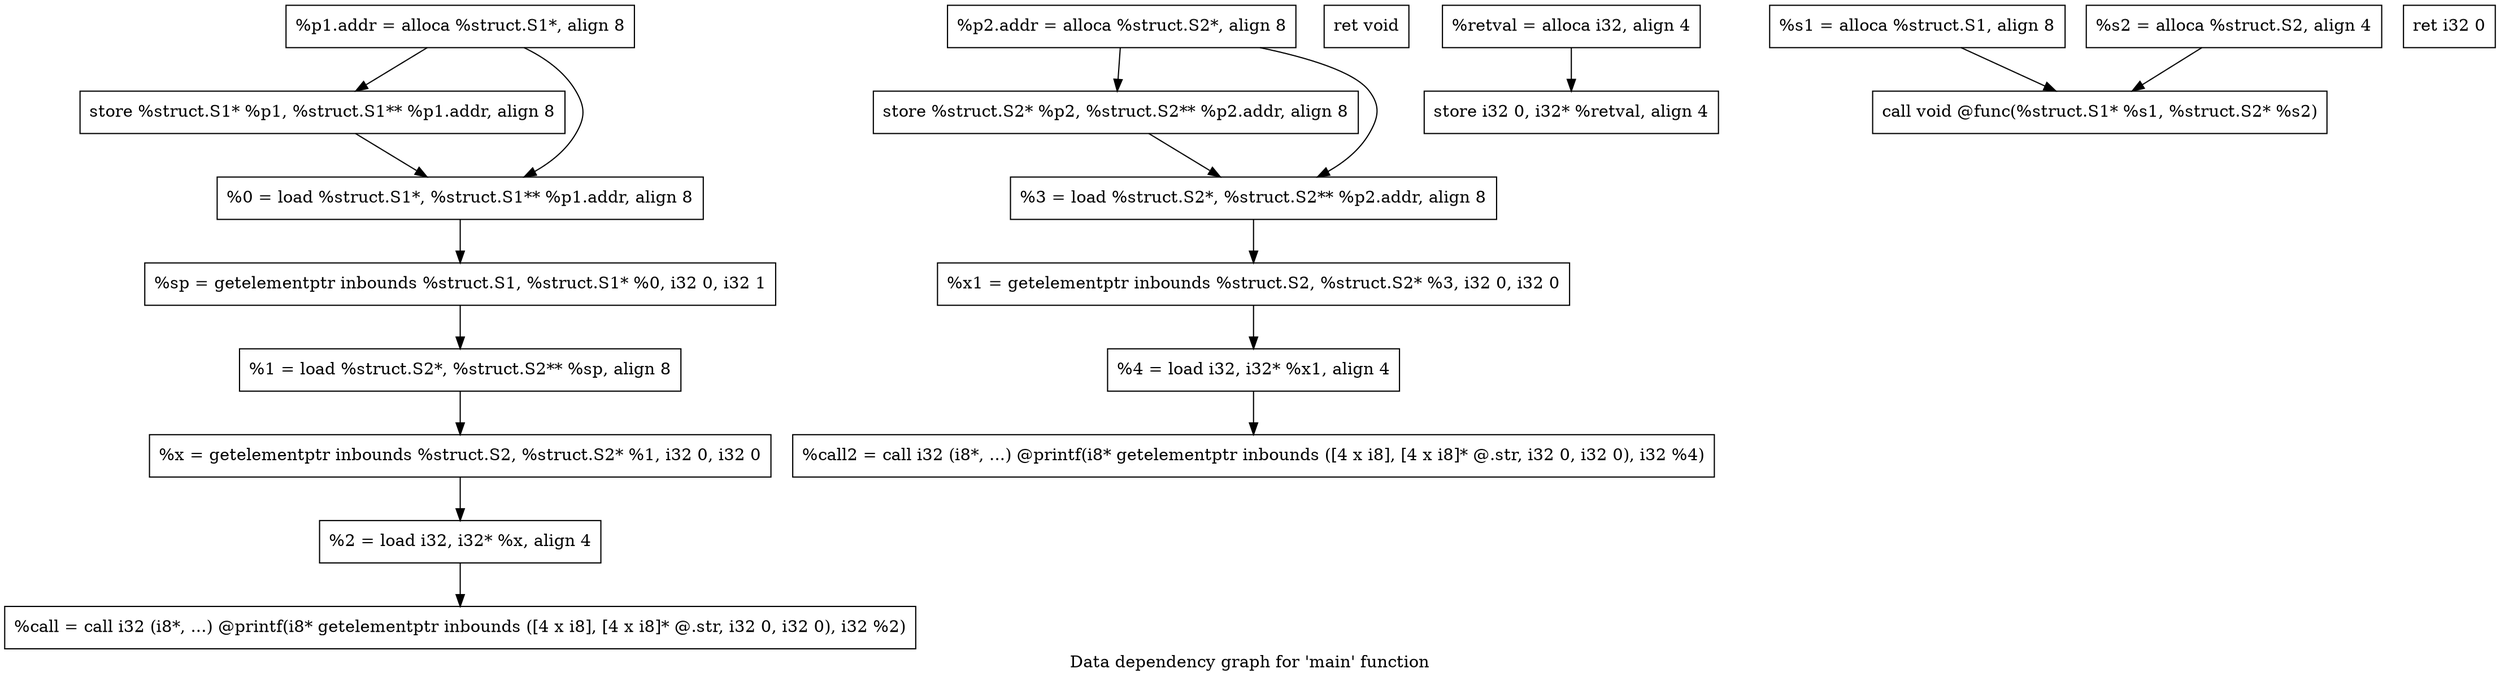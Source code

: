 digraph "Data dependency graph for 'main' function" {
	label="Data dependency graph for 'main' function";

	Node0x817fed0 [shape=record,label="{  %p1.addr = alloca %struct.S1*, align 8}"];
	Node0x817fed0 -> Node0x81800f0;
	Node0x817fed0 -> Node0x8180200;
	Node0x817ffd0 [shape=record,label="{  %p2.addr = alloca %struct.S2*, align 8}"];
	Node0x817ffd0 -> Node0x8180190;
	Node0x817ffd0 -> Node0x8183090;
	Node0x81800f0 [shape=record,label="{  store %struct.S1* %p1, %struct.S1** %p1.addr, align 8}"];
	Node0x81800f0 -> Node0x8180200;
	Node0x8180190 [shape=record,label="{  store %struct.S2* %p2, %struct.S2** %p2.addr, align 8}"];
	Node0x8180190 -> Node0x8183090;
	Node0x8180200 [shape=record,label="{  %0 = load %struct.S1*, %struct.S1** %p1.addr, align 8}"];
	Node0x8180200 -> Node0x8181530;
	Node0x8181530 [shape=record,label="{  %sp = getelementptr inbounds %struct.S1, %struct.S1* %0, i32 0, i32 1}"];
	Node0x8181530 -> Node0x81815a0;
	Node0x81815a0 [shape=record,label="{  %1 = load %struct.S2*, %struct.S2** %sp, align 8}"];
	Node0x81815a0 -> Node0x8182e60;
	Node0x8182e60 [shape=record,label="{  %x = getelementptr inbounds %struct.S2, %struct.S2* %1, i32 0, i32 0}"];
	Node0x8182e60 -> Node0x8182ef0;
	Node0x8182ef0 [shape=record,label="{  %2 = load i32, i32* %x, align 4}"];
	Node0x8182ef0 -> Node0x8180270;
	Node0x8180270 [shape=record,label="{  %call = call i32 (i8*, ...) @printf(i8* getelementptr inbounds ([4 x i8], [4 x i8]* @.str, i32 0, i32 0), i32 %2)}"];
	Node0x8183090 [shape=record,label="{  %3 = load %struct.S2*, %struct.S2** %p2.addr, align 8}"];
	Node0x8183090 -> Node0x8183130;
	Node0x8183130 [shape=record,label="{  %x1 = getelementptr inbounds %struct.S2, %struct.S2* %3, i32 0, i32 0}"];
	Node0x8183130 -> Node0x81831a0;
	Node0x81831a0 [shape=record,label="{  %4 = load i32, i32* %x1, align 4}"];
	Node0x81831a0 -> Node0x8183250;
	Node0x8183250 [shape=record,label="{  %call2 = call i32 (i8*, ...) @printf(i8* getelementptr inbounds ([4 x i8], [4 x i8]* @.str, i32 0, i32 0), i32 %4)}"];
	Node0x81832c0 [shape=record,label="{  ret void}"];
	Node0x8180f10 [shape=record,label="{  %retval = alloca i32, align 4}"];
	Node0x8180f10 -> Node0x8181200;
	Node0x8180f80 [shape=record,label="{  %s1 = alloca %struct.S1, align 8}"];
	Node0x8180f80 -> Node0x8181270;
	Node0x8181100 [shape=record,label="{  %s2 = alloca %struct.S2, align 4}"];
	Node0x8181100 -> Node0x8181270;
	Node0x8181200 [shape=record,label="{  store i32 0, i32* %retval, align 4}"];
	Node0x8181270 [shape=record,label="{  call void @func(%struct.S1* %s1, %struct.S2* %s2)}"];
	Node0x8181300 [shape=record,label="{  ret i32 0}"];
}
